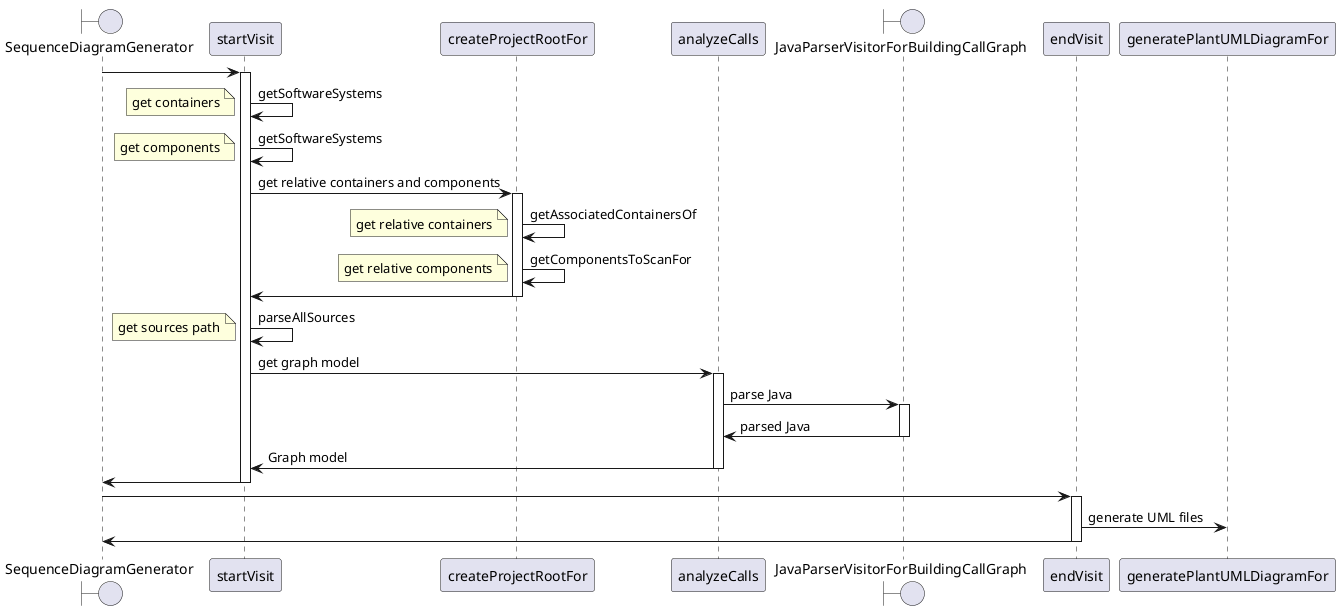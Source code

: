 @startuml

boundary SequenceDiagramGenerator
SequenceDiagramGenerator -> startVisit
activate startVisit

startVisit -> startVisit: getSoftwareSystems
note left
  get containers
end note

startVisit -> startVisit: getSoftwareSystems
note left
  get components
end note

startVisit -> createProjectRootFor: get relative containers and components
activate createProjectRootFor

createProjectRootFor -> createProjectRootFor: getAssociatedContainersOf
note left
  get relative containers
end note

createProjectRootFor -> createProjectRootFor: getComponentsToScanFor
note left
  get relative components
end note

createProjectRootFor -> startVisit
deactivate createProjectRootFor

startVisit -> startVisit: parseAllSources
note left
  get sources path
end note

startVisit -> analyzeCalls: get graph model
activate analyzeCalls


boundary JavaParserVisitorForBuildingCallGraph
analyzeCalls -> JavaParserVisitorForBuildingCallGraph: parse Java
activate JavaParserVisitorForBuildingCallGraph

JavaParserVisitorForBuildingCallGraph -> analyzeCalls: parsed Java
deactivate JavaParserVisitorForBuildingCallGraph

analyzeCalls -> startVisit: Graph model
deactivate analyzeCalls

startVisit -> SequenceDiagramGenerator
deactivate startVisit

SequenceDiagramGenerator -> endVisit
activate endVisit

endVisit -> generatePlantUMLDiagramFor: generate UML files

endVisit -> SequenceDiagramGenerator
deactivate endVisit

@enduml